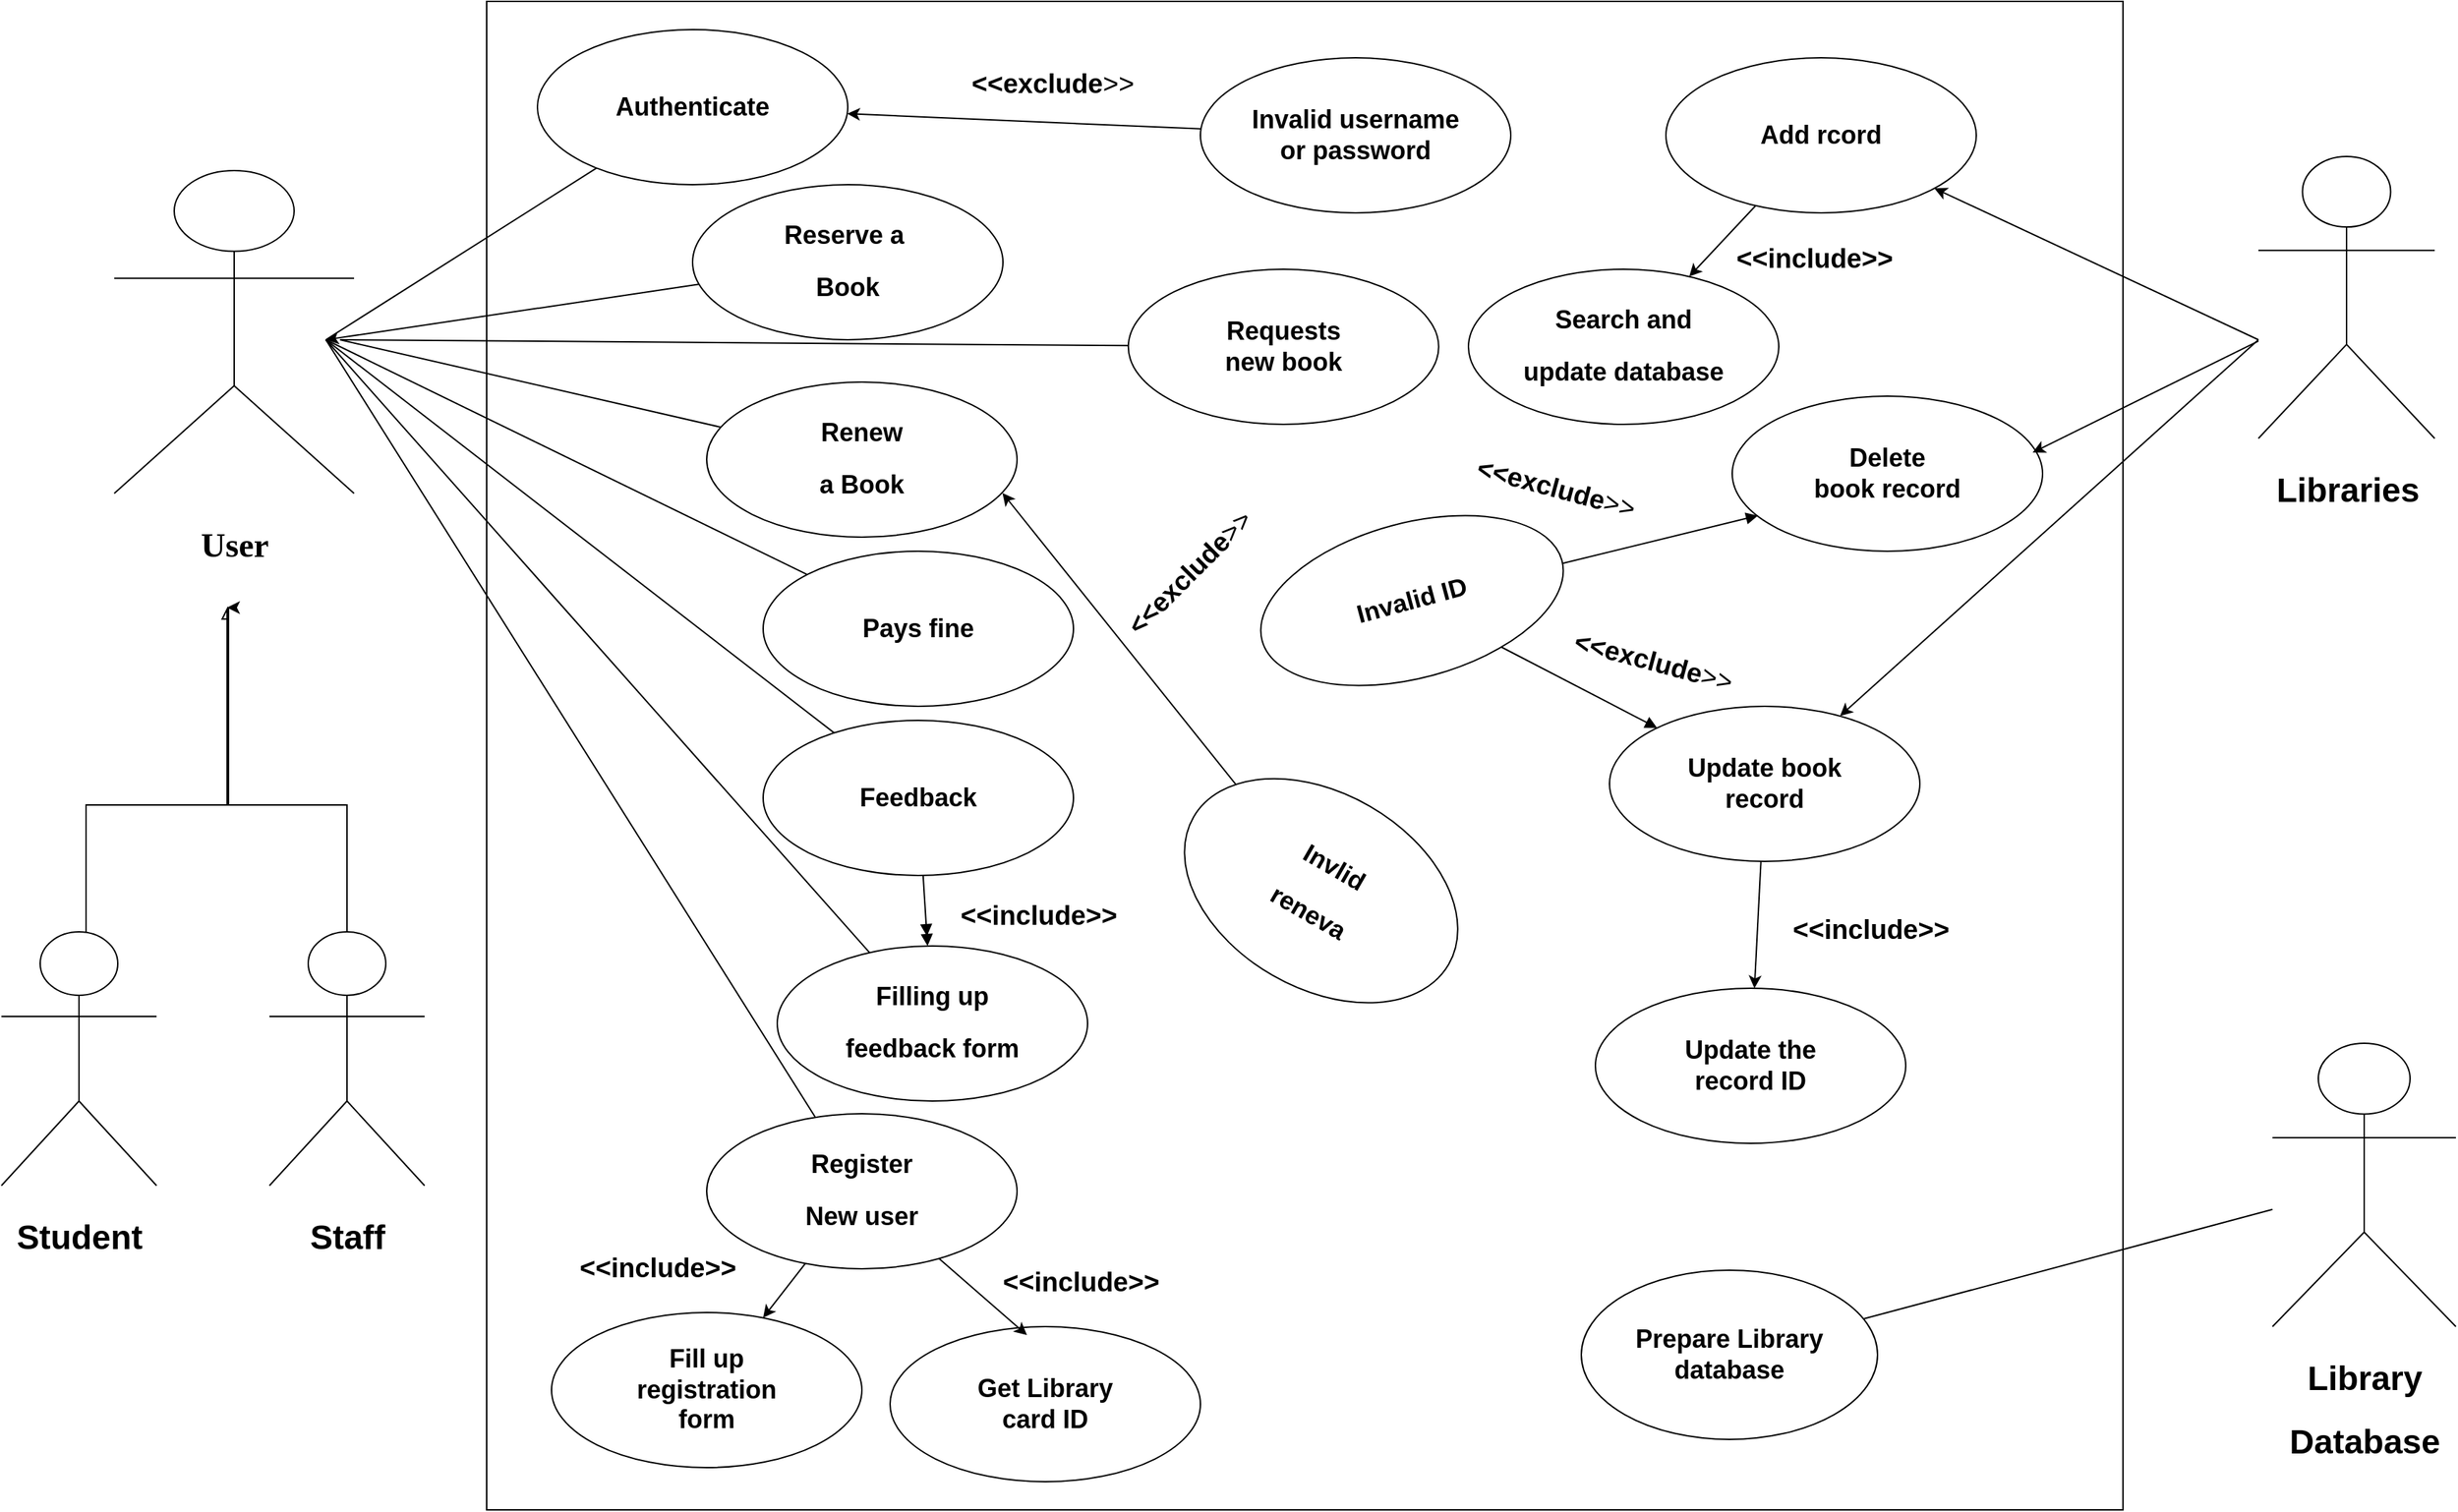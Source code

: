 <mxfile version="26.2.9">
  <diagram name="Page-1" id="pGc_o5oU0INXMLFuIHO4">
    <mxGraphModel dx="2915" dy="1124" grid="1" gridSize="10" guides="1" tooltips="1" connect="1" arrows="1" fold="1" page="1" pageScale="1" pageWidth="827" pageHeight="1169" math="0" shadow="0">
      <root>
        <mxCell id="0" />
        <mxCell id="1" parent="0" />
        <mxCell id="k-KtFEmayB6VyQOIX7gF-31" value="" style="html=1;dropTarget=0;whiteSpace=wrap;" vertex="1" parent="1">
          <mxGeometry x="-276" y="380" width="1160" height="1070" as="geometry" />
        </mxCell>
        <mxCell id="k-KtFEmayB6VyQOIX7gF-91" style="rounded=0;orthogonalLoop=1;jettySize=auto;html=1;" edge="1" parent="1" target="k-KtFEmayB6VyQOIX7gF-50">
          <mxGeometry relative="1" as="geometry">
            <mxPoint x="980" y="620" as="sourcePoint" />
          </mxGeometry>
        </mxCell>
        <mxCell id="k-KtFEmayB6VyQOIX7gF-92" style="rounded=0;orthogonalLoop=1;jettySize=auto;html=1;" edge="1" parent="1" target="k-KtFEmayB6VyQOIX7gF-53">
          <mxGeometry relative="1" as="geometry">
            <mxPoint x="980" y="620" as="sourcePoint" />
          </mxGeometry>
        </mxCell>
        <mxCell id="k-KtFEmayB6VyQOIX7gF-20" value="&lt;h1&gt;Libraries&lt;/h1&gt;" style="shape=umlActor;verticalLabelPosition=bottom;verticalAlign=top;html=1;" vertex="1" parent="1">
          <mxGeometry x="980" y="490" width="125" height="200" as="geometry" />
        </mxCell>
        <mxCell id="k-KtFEmayB6VyQOIX7gF-88" style="rounded=0;orthogonalLoop=1;jettySize=auto;html=1;endArrow=none;startFill=0;" edge="1" parent="1" source="k-KtFEmayB6VyQOIX7gF-21" target="k-KtFEmayB6VyQOIX7gF-48">
          <mxGeometry relative="1" as="geometry" />
        </mxCell>
        <mxCell id="k-KtFEmayB6VyQOIX7gF-21" value="&lt;h1&gt;Library&lt;/h1&gt;&lt;h1&gt;Database&lt;/h1&gt;" style="shape=umlActor;verticalLabelPosition=bottom;verticalAlign=top;html=1;" vertex="1" parent="1">
          <mxGeometry x="990" y="1119" width="130" height="201" as="geometry" />
        </mxCell>
        <mxCell id="k-KtFEmayB6VyQOIX7gF-86" style="rounded=0;orthogonalLoop=1;jettySize=auto;html=1;" edge="1" parent="1" source="k-KtFEmayB6VyQOIX7gF-34">
          <mxGeometry relative="1" as="geometry">
            <mxPoint x="-390" y="620" as="targetPoint" />
          </mxGeometry>
        </mxCell>
        <mxCell id="k-KtFEmayB6VyQOIX7gF-34" value="&lt;h2&gt;Reserve a&amp;nbsp;&lt;/h2&gt;&lt;h2&gt;Book&lt;/h2&gt;" style="ellipse;whiteSpace=wrap;html=1;" vertex="1" parent="1">
          <mxGeometry x="-130" y="510" width="220" height="110" as="geometry" />
        </mxCell>
        <mxCell id="k-KtFEmayB6VyQOIX7gF-78" style="rounded=0;orthogonalLoop=1;jettySize=auto;html=1;endArrow=none;startFill=0;" edge="1" parent="1" source="k-KtFEmayB6VyQOIX7gF-35">
          <mxGeometry relative="1" as="geometry">
            <mxPoint x="-390" y="620" as="targetPoint" />
          </mxGeometry>
        </mxCell>
        <mxCell id="k-KtFEmayB6VyQOIX7gF-35" value="&lt;h2&gt;Authenticate&lt;/h2&gt;" style="ellipse;whiteSpace=wrap;html=1;" vertex="1" parent="1">
          <mxGeometry x="-240" y="400" width="220" height="110" as="geometry" />
        </mxCell>
        <mxCell id="k-KtFEmayB6VyQOIX7gF-36" value="&lt;h2&gt;Renew&lt;/h2&gt;&lt;h2&gt;a Book&lt;/h2&gt;" style="ellipse;whiteSpace=wrap;html=1;" vertex="1" parent="1">
          <mxGeometry x="-120" y="650" width="220" height="110" as="geometry" />
        </mxCell>
        <mxCell id="k-KtFEmayB6VyQOIX7gF-81" style="rounded=0;orthogonalLoop=1;jettySize=auto;html=1;endArrow=none;startFill=0;" edge="1" parent="1" source="k-KtFEmayB6VyQOIX7gF-37">
          <mxGeometry relative="1" as="geometry">
            <mxPoint x="-390" y="620" as="targetPoint" />
          </mxGeometry>
        </mxCell>
        <mxCell id="k-KtFEmayB6VyQOIX7gF-37" value="&lt;h2&gt;Pays fine&lt;/h2&gt;" style="ellipse;whiteSpace=wrap;html=1;" vertex="1" parent="1">
          <mxGeometry x="-80" y="770" width="220" height="110" as="geometry" />
        </mxCell>
        <mxCell id="k-KtFEmayB6VyQOIX7gF-83" style="rounded=0;orthogonalLoop=1;jettySize=auto;html=1;endArrow=none;startFill=0;" edge="1" parent="1" source="k-KtFEmayB6VyQOIX7gF-38">
          <mxGeometry relative="1" as="geometry">
            <mxPoint x="-390" y="620" as="targetPoint" />
          </mxGeometry>
        </mxCell>
        <mxCell id="k-KtFEmayB6VyQOIX7gF-109" style="rounded=0;orthogonalLoop=1;jettySize=auto;html=1;endArrow=doubleBlock;endFill=1;" edge="1" parent="1" source="k-KtFEmayB6VyQOIX7gF-38" target="k-KtFEmayB6VyQOIX7gF-39">
          <mxGeometry relative="1" as="geometry" />
        </mxCell>
        <mxCell id="k-KtFEmayB6VyQOIX7gF-38" value="&lt;h2&gt;Feedback&lt;/h2&gt;" style="ellipse;whiteSpace=wrap;html=1;" vertex="1" parent="1">
          <mxGeometry x="-80" y="890" width="220" height="110" as="geometry" />
        </mxCell>
        <mxCell id="k-KtFEmayB6VyQOIX7gF-84" style="rounded=0;orthogonalLoop=1;jettySize=auto;html=1;endArrow=none;startFill=0;" edge="1" parent="1" source="k-KtFEmayB6VyQOIX7gF-39">
          <mxGeometry relative="1" as="geometry">
            <mxPoint x="-390" y="620" as="targetPoint" />
          </mxGeometry>
        </mxCell>
        <mxCell id="k-KtFEmayB6VyQOIX7gF-39" value="&lt;h2&gt;Filling up&lt;/h2&gt;&lt;h2&gt;feedback form&lt;/h2&gt;" style="ellipse;whiteSpace=wrap;html=1;" vertex="1" parent="1">
          <mxGeometry x="-70" y="1050" width="220" height="110" as="geometry" />
        </mxCell>
        <mxCell id="k-KtFEmayB6VyQOIX7gF-73" style="rounded=0;orthogonalLoop=1;jettySize=auto;html=1;" edge="1" parent="1" source="k-KtFEmayB6VyQOIX7gF-40" target="k-KtFEmayB6VyQOIX7gF-42">
          <mxGeometry relative="1" as="geometry" />
        </mxCell>
        <mxCell id="k-KtFEmayB6VyQOIX7gF-85" style="rounded=0;orthogonalLoop=1;jettySize=auto;html=1;endArrow=none;startFill=0;" edge="1" parent="1" source="k-KtFEmayB6VyQOIX7gF-40">
          <mxGeometry relative="1" as="geometry">
            <mxPoint x="-390" y="620" as="targetPoint" />
          </mxGeometry>
        </mxCell>
        <mxCell id="k-KtFEmayB6VyQOIX7gF-40" value="&lt;h2&gt;Register&lt;/h2&gt;&lt;h2&gt;New user&lt;/h2&gt;" style="ellipse;whiteSpace=wrap;html=1;" vertex="1" parent="1">
          <mxGeometry x="-120" y="1169" width="220" height="110" as="geometry" />
        </mxCell>
        <mxCell id="k-KtFEmayB6VyQOIX7gF-41" value="&lt;h2&gt;Get Library&lt;br&gt;card ID&lt;/h2&gt;" style="ellipse;whiteSpace=wrap;html=1;" vertex="1" parent="1">
          <mxGeometry x="10" y="1320" width="220" height="110" as="geometry" />
        </mxCell>
        <mxCell id="k-KtFEmayB6VyQOIX7gF-42" value="&lt;h2&gt;Fill up&lt;br&gt;registration&lt;br&gt;form&lt;/h2&gt;" style="ellipse;whiteSpace=wrap;html=1;" vertex="1" parent="1">
          <mxGeometry x="-230" y="1310" width="220" height="110" as="geometry" />
        </mxCell>
        <mxCell id="k-KtFEmayB6VyQOIX7gF-75" style="rounded=0;orthogonalLoop=1;jettySize=auto;html=1;" edge="1" parent="1" source="k-KtFEmayB6VyQOIX7gF-44" target="k-KtFEmayB6VyQOIX7gF-35">
          <mxGeometry relative="1" as="geometry" />
        </mxCell>
        <mxCell id="k-KtFEmayB6VyQOIX7gF-44" value="&lt;h2&gt;Invalid username&lt;br&gt;or password&lt;/h2&gt;" style="ellipse;whiteSpace=wrap;html=1;" vertex="1" parent="1">
          <mxGeometry x="230" y="420" width="220" height="110" as="geometry" />
        </mxCell>
        <mxCell id="k-KtFEmayB6VyQOIX7gF-45" value="&lt;h2&gt;Requests&lt;br&gt;new book&lt;/h2&gt;" style="ellipse;whiteSpace=wrap;html=1;" vertex="1" parent="1">
          <mxGeometry x="178.89" y="570" width="220" height="110" as="geometry" />
        </mxCell>
        <mxCell id="k-KtFEmayB6VyQOIX7gF-70" style="rounded=0;orthogonalLoop=1;jettySize=auto;html=1;endArrow=block;endFill=1;" edge="1" parent="1" source="k-KtFEmayB6VyQOIX7gF-46" target="k-KtFEmayB6VyQOIX7gF-50">
          <mxGeometry relative="1" as="geometry" />
        </mxCell>
        <mxCell id="k-KtFEmayB6VyQOIX7gF-46" value="&lt;h2&gt;Invalid ID&lt;/h2&gt;" style="ellipse;whiteSpace=wrap;html=1;rotation=-15;" vertex="1" parent="1">
          <mxGeometry x="270" y="750" width="220" height="110" as="geometry" />
        </mxCell>
        <mxCell id="k-KtFEmayB6VyQOIX7gF-47" value="&lt;h2&gt;Invlid&lt;/h2&gt;&lt;h2&gt;reneva&lt;/h2&gt;" style="ellipse;whiteSpace=wrap;html=1;rotation=30;" vertex="1" parent="1">
          <mxGeometry x="211.11" y="941.66" width="208.89" height="138.34" as="geometry" />
        </mxCell>
        <mxCell id="k-KtFEmayB6VyQOIX7gF-48" value="&lt;h2&gt;Prepare Library&lt;br&gt;database&lt;/h2&gt;" style="ellipse;whiteSpace=wrap;html=1;" vertex="1" parent="1">
          <mxGeometry x="500" y="1280" width="210" height="120" as="geometry" />
        </mxCell>
        <mxCell id="k-KtFEmayB6VyQOIX7gF-49" value="&lt;h2&gt;Update the&lt;br&gt;record ID&lt;/h2&gt;" style="ellipse;whiteSpace=wrap;html=1;" vertex="1" parent="1">
          <mxGeometry x="510" y="1080" width="220" height="110" as="geometry" />
        </mxCell>
        <mxCell id="k-KtFEmayB6VyQOIX7gF-89" style="rounded=0;orthogonalLoop=1;jettySize=auto;html=1;" edge="1" parent="1" source="k-KtFEmayB6VyQOIX7gF-50" target="k-KtFEmayB6VyQOIX7gF-49">
          <mxGeometry relative="1" as="geometry" />
        </mxCell>
        <mxCell id="k-KtFEmayB6VyQOIX7gF-50" value="&lt;h2&gt;Update book&lt;br&gt;record&lt;/h2&gt;" style="ellipse;whiteSpace=wrap;html=1;" vertex="1" parent="1">
          <mxGeometry x="520" y="880" width="220" height="110" as="geometry" />
        </mxCell>
        <mxCell id="k-KtFEmayB6VyQOIX7gF-51" value="&lt;h2&gt;Delete&lt;br&gt;book record&lt;/h2&gt;" style="ellipse;whiteSpace=wrap;html=1;" vertex="1" parent="1">
          <mxGeometry x="607" y="660" width="220" height="110" as="geometry" />
        </mxCell>
        <mxCell id="k-KtFEmayB6VyQOIX7gF-52" value="&lt;h2&gt;Search and&lt;/h2&gt;&lt;h2&gt;update database&lt;/h2&gt;" style="ellipse;whiteSpace=wrap;html=1;" vertex="1" parent="1">
          <mxGeometry x="420" y="570" width="220" height="110" as="geometry" />
        </mxCell>
        <mxCell id="k-KtFEmayB6VyQOIX7gF-74" style="rounded=0;orthogonalLoop=1;jettySize=auto;html=1;" edge="1" parent="1" source="k-KtFEmayB6VyQOIX7gF-53" target="k-KtFEmayB6VyQOIX7gF-52">
          <mxGeometry relative="1" as="geometry" />
        </mxCell>
        <mxCell id="k-KtFEmayB6VyQOIX7gF-53" value="&lt;h2&gt;Add rcord&lt;/h2&gt;" style="ellipse;whiteSpace=wrap;html=1;" vertex="1" parent="1">
          <mxGeometry x="560" y="420" width="220" height="110" as="geometry" />
        </mxCell>
        <mxCell id="k-KtFEmayB6VyQOIX7gF-65" style="edgeStyle=orthogonalEdgeStyle;rounded=0;orthogonalLoop=1;jettySize=auto;html=1;endArrow=async;endFill=0;" edge="1" parent="1">
          <mxGeometry relative="1" as="geometry">
            <mxPoint x="-560.0" y="1040" as="sourcePoint" />
            <mxPoint x="-460" y="810" as="targetPoint" />
            <Array as="points">
              <mxPoint x="-560" y="950" />
              <mxPoint x="-460" y="950" />
            </Array>
          </mxGeometry>
        </mxCell>
        <mxCell id="k-KtFEmayB6VyQOIX7gF-54" value="&lt;h1&gt;&lt;font face=&quot;Helvetica&quot;&gt;Student&lt;/font&gt;&lt;/h1&gt;" style="shape=umlActor;verticalLabelPosition=bottom;verticalAlign=top;html=1;" vertex="1" parent="1">
          <mxGeometry x="-620" y="1040" width="110" height="180" as="geometry" />
        </mxCell>
        <mxCell id="k-KtFEmayB6VyQOIX7gF-67" style="edgeStyle=orthogonalEdgeStyle;rounded=0;orthogonalLoop=1;jettySize=auto;html=1;" edge="1" parent="1" source="k-KtFEmayB6VyQOIX7gF-55">
          <mxGeometry relative="1" as="geometry">
            <mxPoint x="-460" y="810" as="targetPoint" />
            <Array as="points">
              <mxPoint x="-375" y="950" />
              <mxPoint x="-459" y="950" />
              <mxPoint x="-459" y="810" />
            </Array>
          </mxGeometry>
        </mxCell>
        <mxCell id="k-KtFEmayB6VyQOIX7gF-55" value="&lt;h1&gt;Staff&lt;/h1&gt;" style="shape=umlActor;verticalLabelPosition=bottom;verticalAlign=top;html=1;" vertex="1" parent="1">
          <mxGeometry x="-430" y="1040" width="110" height="180" as="geometry" />
        </mxCell>
        <mxCell id="k-KtFEmayB6VyQOIX7gF-58" value="&lt;h1&gt;&lt;font face=&quot;Verdana&quot;&gt;User&lt;/font&gt;&lt;/h1&gt;" style="shape=umlActor;verticalLabelPosition=bottom;verticalAlign=top;html=1;" vertex="1" parent="1">
          <mxGeometry x="-540" y="500" width="170" height="229" as="geometry" />
        </mxCell>
        <mxCell id="k-KtFEmayB6VyQOIX7gF-69" style="rounded=0;orthogonalLoop=1;jettySize=auto;html=1;entryX=0.083;entryY=0.77;entryDx=0;entryDy=0;entryPerimeter=0;endArrow=block;endFill=1;" edge="1" parent="1" source="k-KtFEmayB6VyQOIX7gF-46" target="k-KtFEmayB6VyQOIX7gF-51">
          <mxGeometry relative="1" as="geometry" />
        </mxCell>
        <mxCell id="k-KtFEmayB6VyQOIX7gF-71" style="rounded=0;orthogonalLoop=1;jettySize=auto;html=1;entryX=0.953;entryY=0.715;entryDx=0;entryDy=0;entryPerimeter=0;" edge="1" parent="1" source="k-KtFEmayB6VyQOIX7gF-47" target="k-KtFEmayB6VyQOIX7gF-36">
          <mxGeometry relative="1" as="geometry" />
        </mxCell>
        <mxCell id="k-KtFEmayB6VyQOIX7gF-72" style="rounded=0;orthogonalLoop=1;jettySize=auto;html=1;entryX=0.441;entryY=0.055;entryDx=0;entryDy=0;entryPerimeter=0;" edge="1" parent="1" source="k-KtFEmayB6VyQOIX7gF-40" target="k-KtFEmayB6VyQOIX7gF-41">
          <mxGeometry relative="1" as="geometry" />
        </mxCell>
        <mxCell id="k-KtFEmayB6VyQOIX7gF-76" style="rounded=0;orthogonalLoop=1;jettySize=auto;html=1;endArrow=none;startFill=0;" edge="1" parent="1" source="k-KtFEmayB6VyQOIX7gF-45">
          <mxGeometry relative="1" as="geometry">
            <mxPoint x="-380" y="620" as="targetPoint" />
          </mxGeometry>
        </mxCell>
        <mxCell id="k-KtFEmayB6VyQOIX7gF-80" style="rounded=0;orthogonalLoop=1;jettySize=auto;html=1;endArrow=none;startFill=0;" edge="1" parent="1" source="k-KtFEmayB6VyQOIX7gF-36">
          <mxGeometry relative="1" as="geometry">
            <mxPoint x="-380" y="620" as="targetPoint" />
          </mxGeometry>
        </mxCell>
        <mxCell id="k-KtFEmayB6VyQOIX7gF-90" style="rounded=0;orthogonalLoop=1;jettySize=auto;html=1;entryX=0.968;entryY=0.364;entryDx=0;entryDy=0;entryPerimeter=0;" edge="1" parent="1" source="k-KtFEmayB6VyQOIX7gF-20" target="k-KtFEmayB6VyQOIX7gF-51">
          <mxGeometry relative="1" as="geometry" />
        </mxCell>
        <mxCell id="k-KtFEmayB6VyQOIX7gF-103" value="&lt;h1&gt;&lt;font style=&quot;font-size: 19px;&quot;&gt;&amp;lt;&amp;lt;include&amp;gt;&amp;gt;&lt;/font&gt;&lt;/h1&gt;" style="text;html=1;align=center;" vertex="1" parent="1">
          <mxGeometry x="550" y="1000" width="310" height="60" as="geometry" />
        </mxCell>
        <mxCell id="k-KtFEmayB6VyQOIX7gF-104" value="&lt;h1&gt;&lt;font style=&quot;font-size: 19px;&quot;&gt;&amp;lt;&amp;lt;include&amp;gt;&amp;gt;&lt;/font&gt;&lt;/h1&gt;" style="text;html=1;align=center;" vertex="1" parent="1">
          <mxGeometry x="-40" y="990" width="310" height="60" as="geometry" />
        </mxCell>
        <mxCell id="k-KtFEmayB6VyQOIX7gF-105" value="&lt;h1&gt;&lt;font style=&quot;font-size: 19px;&quot;&gt;&amp;lt;&amp;lt;include&amp;gt;&amp;gt;&lt;/font&gt;&lt;/h1&gt;" style="text;html=1;align=center;" vertex="1" parent="1">
          <mxGeometry x="-310" y="1240" width="310" height="60" as="geometry" />
        </mxCell>
        <mxCell id="k-KtFEmayB6VyQOIX7gF-106" value="&lt;h1&gt;&lt;font style=&quot;font-size: 19px;&quot;&gt;&amp;lt;&amp;lt;include&amp;gt;&amp;gt;&lt;/font&gt;&lt;/h1&gt;" style="text;html=1;align=center;" vertex="1" parent="1">
          <mxGeometry x="-10" y="1250" width="310" height="60" as="geometry" />
        </mxCell>
        <mxCell id="k-KtFEmayB6VyQOIX7gF-110" value="&lt;h1&gt;&lt;font style=&quot;font-size: 19px;&quot;&gt;&amp;lt;&amp;lt;include&amp;gt;&amp;gt;&lt;/font&gt;&lt;/h1&gt;" style="text;html=1;align=center;" vertex="1" parent="1">
          <mxGeometry x="510" y="524" width="310" height="60" as="geometry" />
        </mxCell>
        <mxCell id="k-KtFEmayB6VyQOIX7gF-111" value="&lt;h1&gt;&lt;font style=&quot;font-size: 19px;&quot;&gt;&amp;lt;&amp;lt;exclude&lt;/font&gt;&lt;span style=&quot;color: rgba(0, 0, 0, 0); font-family: monospace; font-size: 0px; text-align: start; background-color: transparent; font-weight: normal;&quot;&gt;%3CmxGraphModel%3E%3Croot%3E%3CmxCell%20id%3D%220%22%2F%3E%3CmxCell%20id%3D%221%22%20parent%3D%220%22%2F%3E%3CmxCell%20id%3D%222%22%20value%3D%22%26lt%3Bh1%26gt%3B%26lt%3Bfont%20style%3D%26quot%3Bfont-size%3A%2019px%3B%26quot%3B%26gt%3B%26amp%3Blt%3B%26amp%3Blt%3Binclude%26amp%3Bgt%3B%26amp%3Bgt%3B%26lt%3B%2Ffont%26gt%3B%26lt%3B%2Fh1%26gt%3B%22%20style%3D%22text%3Bhtml%3D1%3Balign%3Dcenter%3B%22%20vertex%3D%221%22%20parent%3D%221%22%3E%3CmxGeometry%20x%3D%22510%22%20y%3D%22524%22%20width%3D%22310%22%20height%3D%2260%22%20as%3D%22geometry%22%2F%3E%3C%2FmxCell%3E%3C%2Froot%3E%3C%2FmxGraphModel%3E&lt;/span&gt;&lt;span style=&quot;font-size: 19px; background-color: transparent; color: light-dark(rgb(0, 0, 0), rgb(255, 255, 255)); font-weight: normal;&quot;&gt;&amp;gt;&amp;gt;&lt;/span&gt;&lt;/h1&gt;" style="text;html=1;align=center;rotation=-45;" vertex="1" parent="1">
          <mxGeometry x="60" y="750" width="310" height="56" as="geometry" />
        </mxCell>
        <mxCell id="k-KtFEmayB6VyQOIX7gF-112" value="&lt;h1&gt;&lt;font style=&quot;font-size: 19px;&quot;&gt;&amp;lt;&amp;lt;exclude&lt;/font&gt;&lt;span style=&quot;color: rgba(0, 0, 0, 0); font-family: monospace; font-size: 0px; text-align: start; background-color: transparent; font-weight: normal;&quot;&gt;%3CmxGraphModel%3E%3Croot%3E%3CmxCell%20id%3D%220%22%2F%3E%3CmxCell%20id%3D%221%22%20parent%3D%220%22%2F%3E%3CmxCell%20id%3D%222%22%20value%3D%22%26lt%3Bh1%26gt%3B%26lt%3Bfont%20style%3D%26quot%3Bfont-size%3A%2019px%3B%26quot%3B%26gt%3B%26amp%3Blt%3B%26amp%3Blt%3Binclude%26amp%3Bgt%3B%26amp%3Bgt%3B%26lt%3B%2Ffont%26gt%3B%26lt%3B%2Fh1%26gt%3B%22%20style%3D%22text%3Bhtml%3D1%3Balign%3Dcenter%3B%22%20vertex%3D%221%22%20parent%3D%221%22%3E%3CmxGeometry%20x%3D%22510%22%20y%3D%22524%22%20width%3D%22310%22%20height%3D%2260%22%20as%3D%22geometry%22%2F%3E%3C%2FmxCell%3E%3C%2Froot%3E%3C%2FmxGraphModel%3E&lt;/span&gt;&lt;span style=&quot;font-size: 19px; background-color: transparent; color: light-dark(rgb(0, 0, 0), rgb(255, 255, 255)); font-weight: normal;&quot;&gt;&amp;gt;&amp;gt;&lt;/span&gt;&lt;/h1&gt;" style="text;html=1;align=center;rotation=15;" vertex="1" parent="1">
          <mxGeometry x="330" y="687" width="310" height="56" as="geometry" />
        </mxCell>
        <mxCell id="k-KtFEmayB6VyQOIX7gF-113" value="&lt;h1&gt;&lt;font style=&quot;font-size: 19px;&quot;&gt;&amp;lt;&amp;lt;exclude&lt;/font&gt;&lt;span style=&quot;color: rgba(0, 0, 0, 0); font-family: monospace; font-size: 0px; text-align: start; background-color: transparent; font-weight: normal;&quot;&gt;%3CmxGraphModel%3E%3Croot%3E%3CmxCell%20id%3D%220%22%2F%3E%3CmxCell%20id%3D%221%22%20parent%3D%220%22%2F%3E%3CmxCell%20id%3D%222%22%20value%3D%22%26lt%3Bh1%26gt%3B%26lt%3Bfont%20style%3D%26quot%3Bfont-size%3A%2019px%3B%26quot%3B%26gt%3B%26amp%3Blt%3B%26amp%3Blt%3Binclude%26amp%3Bgt%3B%26amp%3Bgt%3B%26lt%3B%2Ffont%26gt%3B%26lt%3B%2Fh1%26gt%3B%22%20style%3D%22text%3Bhtml%3D1%3Balign%3Dcenter%3B%22%20vertex%3D%221%22%20parent%3D%221%22%3E%3CmxGeometry%20x%3D%22510%22%20y%3D%22524%22%20width%3D%22310%22%20height%3D%2260%22%20as%3D%22geometry%22%2F%3E%3C%2FmxCell%3E%3C%2Froot%3E%3C%2FmxGraphModel%3E&lt;/span&gt;&lt;span style=&quot;font-size: 19px; background-color: transparent; color: light-dark(rgb(0, 0, 0), rgb(255, 255, 255)); font-weight: normal;&quot;&gt;&amp;gt;&amp;gt;&lt;/span&gt;&lt;/h1&gt;" style="text;html=1;align=center;rotation=15;" vertex="1" parent="1">
          <mxGeometry x="398.89" y="810" width="310" height="56" as="geometry" />
        </mxCell>
        <mxCell id="k-KtFEmayB6VyQOIX7gF-114" value="&lt;h1&gt;&lt;font style=&quot;font-size: 19px;&quot;&gt;&amp;lt;&amp;lt;exclude&lt;/font&gt;&lt;span style=&quot;color: rgba(0, 0, 0, 0); font-family: monospace; font-size: 0px; text-align: start; background-color: transparent; font-weight: normal;&quot;&gt;%3CmxGraphModel%3E%3Croot%3E%3CmxCell%20id%3D%220%22%2F%3E%3CmxCell%20id%3D%221%22%20parent%3D%220%22%2F%3E%3CmxCell%20id%3D%222%22%20value%3D%22%26lt%3Bh1%26gt%3B%26lt%3Bfont%20style%3D%26quot%3Bfont-size%3A%2019px%3B%26quot%3B%26gt%3B%26amp%3Blt%3B%26amp%3Blt%3Binclude%26amp%3Bgt%3B%26amp%3Bgt%3B%26lt%3B%2Ffont%26gt%3B%26lt%3B%2Fh1%26gt%3B%22%20style%3D%22text%3Bhtml%3D1%3Balign%3Dcenter%3B%22%20vertex%3D%221%22%20parent%3D%221%22%3E%3CmxGeometry%20x%3D%22510%22%20y%3D%22524%22%20width%3D%22310%22%20height%3D%2260%22%20as%3D%22geometry%22%2F%3E%3C%2FmxCell%3E%3C%2Froot%3E%3C%2FmxGraphModel%3E&lt;/span&gt;&lt;span style=&quot;font-size: 19px; background-color: transparent; color: light-dark(rgb(0, 0, 0), rgb(255, 255, 255)); font-weight: normal;&quot;&gt;&amp;gt;&amp;gt;&lt;/span&gt;&lt;/h1&gt;" style="text;html=1;align=center;" vertex="1" parent="1">
          <mxGeometry x="-30" y="400" width="310" height="56" as="geometry" />
        </mxCell>
      </root>
    </mxGraphModel>
  </diagram>
</mxfile>

